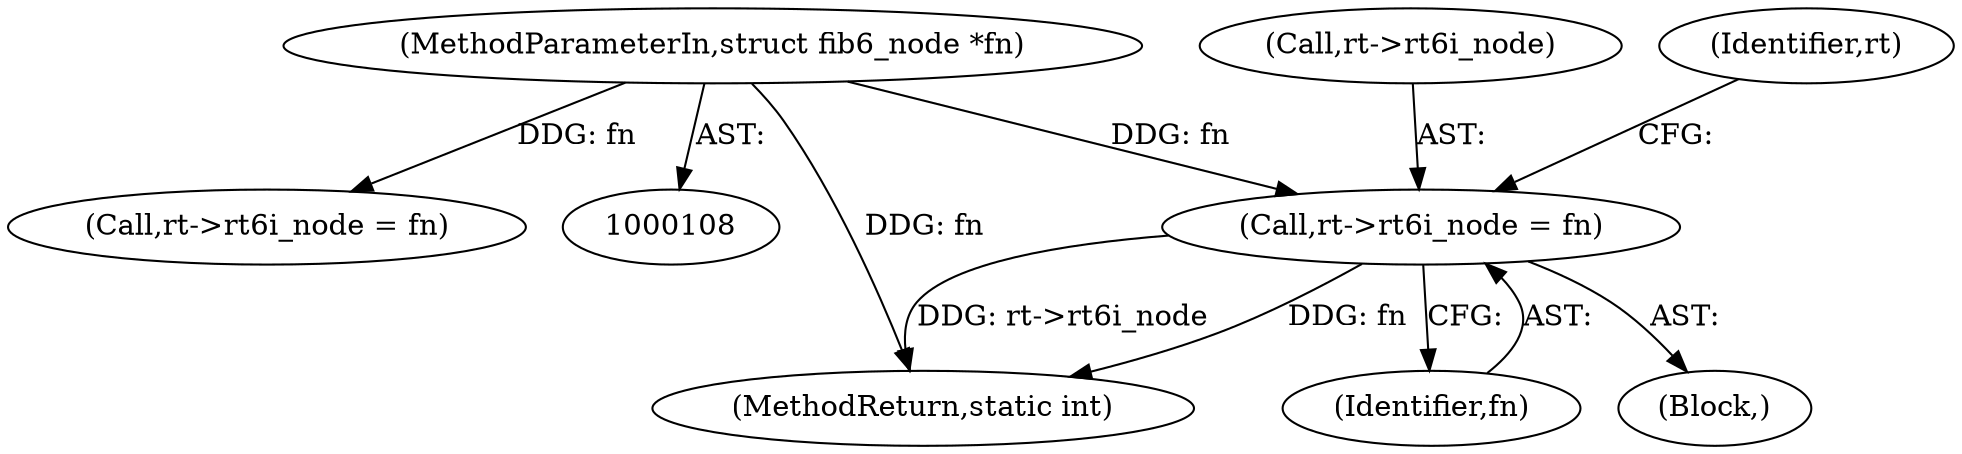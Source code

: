 digraph "0_linux_307f2fb95e9b96b3577916e73d92e104f8f26494@pointer" {
"1000405" [label="(Call,rt->rt6i_node = fn)"];
"1000109" [label="(MethodParameterIn,struct fib6_node *fn)"];
"1000522" [label="(MethodReturn,static int)"];
"1000406" [label="(Call,rt->rt6i_node)"];
"1000109" [label="(MethodParameterIn,struct fib6_node *fn)"];
"1000470" [label="(Call,rt->rt6i_node = fn)"];
"1000413" [label="(Identifier,rt)"];
"1000409" [label="(Identifier,fn)"];
"1000405" [label="(Call,rt->rt6i_node = fn)"];
"1000387" [label="(Block,)"];
"1000405" -> "1000387"  [label="AST: "];
"1000405" -> "1000409"  [label="CFG: "];
"1000406" -> "1000405"  [label="AST: "];
"1000409" -> "1000405"  [label="AST: "];
"1000413" -> "1000405"  [label="CFG: "];
"1000405" -> "1000522"  [label="DDG: fn"];
"1000405" -> "1000522"  [label="DDG: rt->rt6i_node"];
"1000109" -> "1000405"  [label="DDG: fn"];
"1000109" -> "1000108"  [label="AST: "];
"1000109" -> "1000522"  [label="DDG: fn"];
"1000109" -> "1000470"  [label="DDG: fn"];
}
